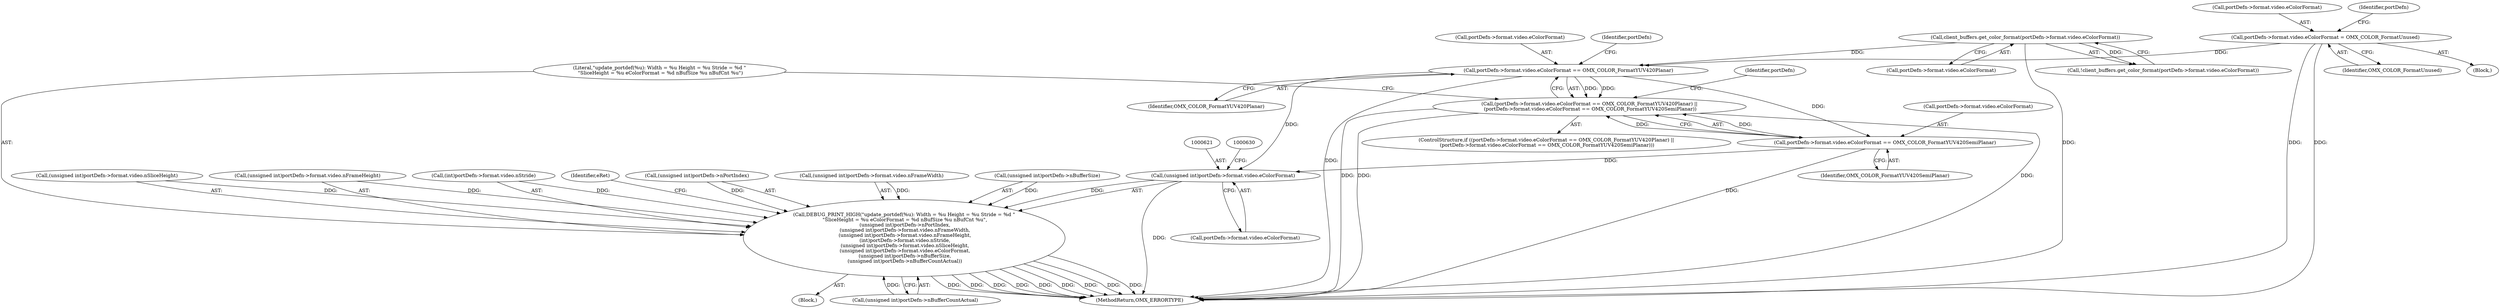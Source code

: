 digraph "0_Android_560ccdb509a7b86186fac0fce1b25bd9a3e6a6e8_3@pointer" {
"1000530" [label="(Call,portDefn->format.video.eColorFormat == OMX_COLOR_FormatYUV420Planar)"];
"1000335" [label="(Call,client_buffers.get_color_format(portDefn->format.video.eColorFormat))"];
"1000215" [label="(Call,portDefn->format.video.eColorFormat = OMX_COLOR_FormatUnused)"];
"1000529" [label="(Call,(portDefn->format.video.eColorFormat == OMX_COLOR_FormatYUV420Planar) ||\n (portDefn->format.video.eColorFormat == OMX_COLOR_FormatYUV420SemiPlanar))"];
"1000539" [label="(Call,portDefn->format.video.eColorFormat == OMX_COLOR_FormatYUV420SemiPlanar)"];
"1000620" [label="(Call,(unsigned int)portDefn->format.video.eColorFormat)"];
"1000577" [label="(Call,DEBUG_PRINT_HIGH(\"update_portdef(%u): Width = %u Height = %u Stride = %d \"\n \"SliceHeight = %u eColorFormat = %d nBufSize %u nBufCnt %u\",\n (unsigned int)portDefn->nPortIndex,\n (unsigned int)portDefn->format.video.nFrameWidth,\n (unsigned int)portDefn->format.video.nFrameHeight,\n (int)portDefn->format.video.nStride,\n (unsigned int)portDefn->format.video.nSliceHeight,\n (unsigned int)portDefn->format.video.eColorFormat,\n (unsigned int)portDefn->nBufferSize,\n (unsigned int)portDefn->nBufferCountActual))"];
"1000182" [label="(Block,)"];
"1000593" [label="(Call,(unsigned int)portDefn->format.video.nFrameHeight)"];
"1000334" [label="(Call,!client_buffers.get_color_format(portDefn->format.video.eColorFormat))"];
"1000335" [label="(Call,client_buffers.get_color_format(portDefn->format.video.eColorFormat))"];
"1000577" [label="(Call,DEBUG_PRINT_HIGH(\"update_portdef(%u): Width = %u Height = %u Stride = %d \"\n \"SliceHeight = %u eColorFormat = %d nBufSize %u nBufCnt %u\",\n (unsigned int)portDefn->nPortIndex,\n (unsigned int)portDefn->format.video.nFrameWidth,\n (unsigned int)portDefn->format.video.nFrameHeight,\n (int)portDefn->format.video.nStride,\n (unsigned int)portDefn->format.video.nSliceHeight,\n (unsigned int)portDefn->format.video.eColorFormat,\n (unsigned int)portDefn->nBufferSize,\n (unsigned int)portDefn->nBufferCountActual))"];
"1000602" [label="(Call,(int)portDefn->format.video.nStride)"];
"1000622" [label="(Call,portDefn->format.video.eColorFormat)"];
"1000540" [label="(Call,portDefn->format.video.eColorFormat)"];
"1000223" [label="(Identifier,OMX_COLOR_FormatUnused)"];
"1000530" [label="(Call,portDefn->format.video.eColorFormat == OMX_COLOR_FormatYUV420Planar)"];
"1000531" [label="(Call,portDefn->format.video.eColorFormat)"];
"1000215" [label="(Call,portDefn->format.video.eColorFormat = OMX_COLOR_FormatUnused)"];
"1000584" [label="(Call,(unsigned int)portDefn->format.video.nFrameWidth)"];
"1000629" [label="(Call,(unsigned int)portDefn->nBufferSize)"];
"1000553" [label="(Identifier,portDefn)"];
"1000529" [label="(Call,(portDefn->format.video.eColorFormat == OMX_COLOR_FormatYUV420Planar) ||\n (portDefn->format.video.eColorFormat == OMX_COLOR_FormatYUV420SemiPlanar))"];
"1000538" [label="(Identifier,OMX_COLOR_FormatYUV420Planar)"];
"1000216" [label="(Call,portDefn->format.video.eColorFormat)"];
"1000611" [label="(Call,(unsigned int)portDefn->format.video.nSliceHeight)"];
"1000539" [label="(Call,portDefn->format.video.eColorFormat == OMX_COLOR_FormatYUV420SemiPlanar)"];
"1000103" [label="(Block,)"];
"1000228" [label="(Identifier,portDefn)"];
"1000578" [label="(Literal,\"update_portdef(%u): Width = %u Height = %u Stride = %d \"\n \"SliceHeight = %u eColorFormat = %d nBufSize %u nBufCnt %u\")"];
"1000620" [label="(Call,(unsigned int)portDefn->format.video.eColorFormat)"];
"1000528" [label="(ControlStructure,if ((portDefn->format.video.eColorFormat == OMX_COLOR_FormatYUV420Planar) ||\n (portDefn->format.video.eColorFormat == OMX_COLOR_FormatYUV420SemiPlanar)))"];
"1000634" [label="(Call,(unsigned int)portDefn->nBufferCountActual)"];
"1000547" [label="(Identifier,OMX_COLOR_FormatYUV420SemiPlanar)"];
"1000640" [label="(Identifier,eRet)"];
"1000336" [label="(Call,portDefn->format.video.eColorFormat)"];
"1000543" [label="(Identifier,portDefn)"];
"1000579" [label="(Call,(unsigned int)portDefn->nPortIndex)"];
"1000641" [label="(MethodReturn,OMX_ERRORTYPE)"];
"1000530" -> "1000529"  [label="AST: "];
"1000530" -> "1000538"  [label="CFG: "];
"1000531" -> "1000530"  [label="AST: "];
"1000538" -> "1000530"  [label="AST: "];
"1000543" -> "1000530"  [label="CFG: "];
"1000529" -> "1000530"  [label="CFG: "];
"1000530" -> "1000641"  [label="DDG: "];
"1000530" -> "1000529"  [label="DDG: "];
"1000530" -> "1000529"  [label="DDG: "];
"1000335" -> "1000530"  [label="DDG: "];
"1000215" -> "1000530"  [label="DDG: "];
"1000530" -> "1000539"  [label="DDG: "];
"1000530" -> "1000620"  [label="DDG: "];
"1000335" -> "1000334"  [label="AST: "];
"1000335" -> "1000336"  [label="CFG: "];
"1000336" -> "1000335"  [label="AST: "];
"1000334" -> "1000335"  [label="CFG: "];
"1000335" -> "1000641"  [label="DDG: "];
"1000335" -> "1000334"  [label="DDG: "];
"1000215" -> "1000182"  [label="AST: "];
"1000215" -> "1000223"  [label="CFG: "];
"1000216" -> "1000215"  [label="AST: "];
"1000223" -> "1000215"  [label="AST: "];
"1000228" -> "1000215"  [label="CFG: "];
"1000215" -> "1000641"  [label="DDG: "];
"1000215" -> "1000641"  [label="DDG: "];
"1000529" -> "1000528"  [label="AST: "];
"1000529" -> "1000539"  [label="CFG: "];
"1000539" -> "1000529"  [label="AST: "];
"1000553" -> "1000529"  [label="CFG: "];
"1000578" -> "1000529"  [label="CFG: "];
"1000529" -> "1000641"  [label="DDG: "];
"1000529" -> "1000641"  [label="DDG: "];
"1000529" -> "1000641"  [label="DDG: "];
"1000539" -> "1000529"  [label="DDG: "];
"1000539" -> "1000529"  [label="DDG: "];
"1000539" -> "1000547"  [label="CFG: "];
"1000540" -> "1000539"  [label="AST: "];
"1000547" -> "1000539"  [label="AST: "];
"1000539" -> "1000641"  [label="DDG: "];
"1000539" -> "1000620"  [label="DDG: "];
"1000620" -> "1000577"  [label="AST: "];
"1000620" -> "1000622"  [label="CFG: "];
"1000621" -> "1000620"  [label="AST: "];
"1000622" -> "1000620"  [label="AST: "];
"1000630" -> "1000620"  [label="CFG: "];
"1000620" -> "1000641"  [label="DDG: "];
"1000620" -> "1000577"  [label="DDG: "];
"1000577" -> "1000103"  [label="AST: "];
"1000577" -> "1000634"  [label="CFG: "];
"1000578" -> "1000577"  [label="AST: "];
"1000579" -> "1000577"  [label="AST: "];
"1000584" -> "1000577"  [label="AST: "];
"1000593" -> "1000577"  [label="AST: "];
"1000602" -> "1000577"  [label="AST: "];
"1000611" -> "1000577"  [label="AST: "];
"1000629" -> "1000577"  [label="AST: "];
"1000634" -> "1000577"  [label="AST: "];
"1000640" -> "1000577"  [label="CFG: "];
"1000577" -> "1000641"  [label="DDG: "];
"1000577" -> "1000641"  [label="DDG: "];
"1000577" -> "1000641"  [label="DDG: "];
"1000577" -> "1000641"  [label="DDG: "];
"1000577" -> "1000641"  [label="DDG: "];
"1000577" -> "1000641"  [label="DDG: "];
"1000577" -> "1000641"  [label="DDG: "];
"1000577" -> "1000641"  [label="DDG: "];
"1000577" -> "1000641"  [label="DDG: "];
"1000579" -> "1000577"  [label="DDG: "];
"1000584" -> "1000577"  [label="DDG: "];
"1000593" -> "1000577"  [label="DDG: "];
"1000602" -> "1000577"  [label="DDG: "];
"1000611" -> "1000577"  [label="DDG: "];
"1000629" -> "1000577"  [label="DDG: "];
"1000634" -> "1000577"  [label="DDG: "];
}
